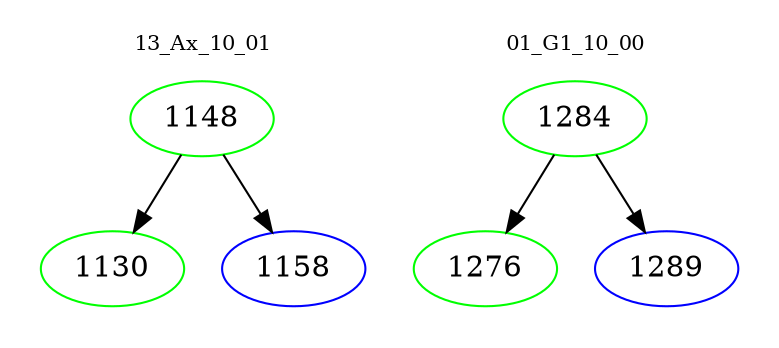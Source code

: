digraph{
subgraph cluster_0 {
color = white
label = "13_Ax_10_01";
fontsize=10;
T0_1148 [label="1148", color="green"]
T0_1148 -> T0_1130 [color="black"]
T0_1130 [label="1130", color="green"]
T0_1148 -> T0_1158 [color="black"]
T0_1158 [label="1158", color="blue"]
}
subgraph cluster_1 {
color = white
label = "01_G1_10_00";
fontsize=10;
T1_1284 [label="1284", color="green"]
T1_1284 -> T1_1276 [color="black"]
T1_1276 [label="1276", color="green"]
T1_1284 -> T1_1289 [color="black"]
T1_1289 [label="1289", color="blue"]
}
}
